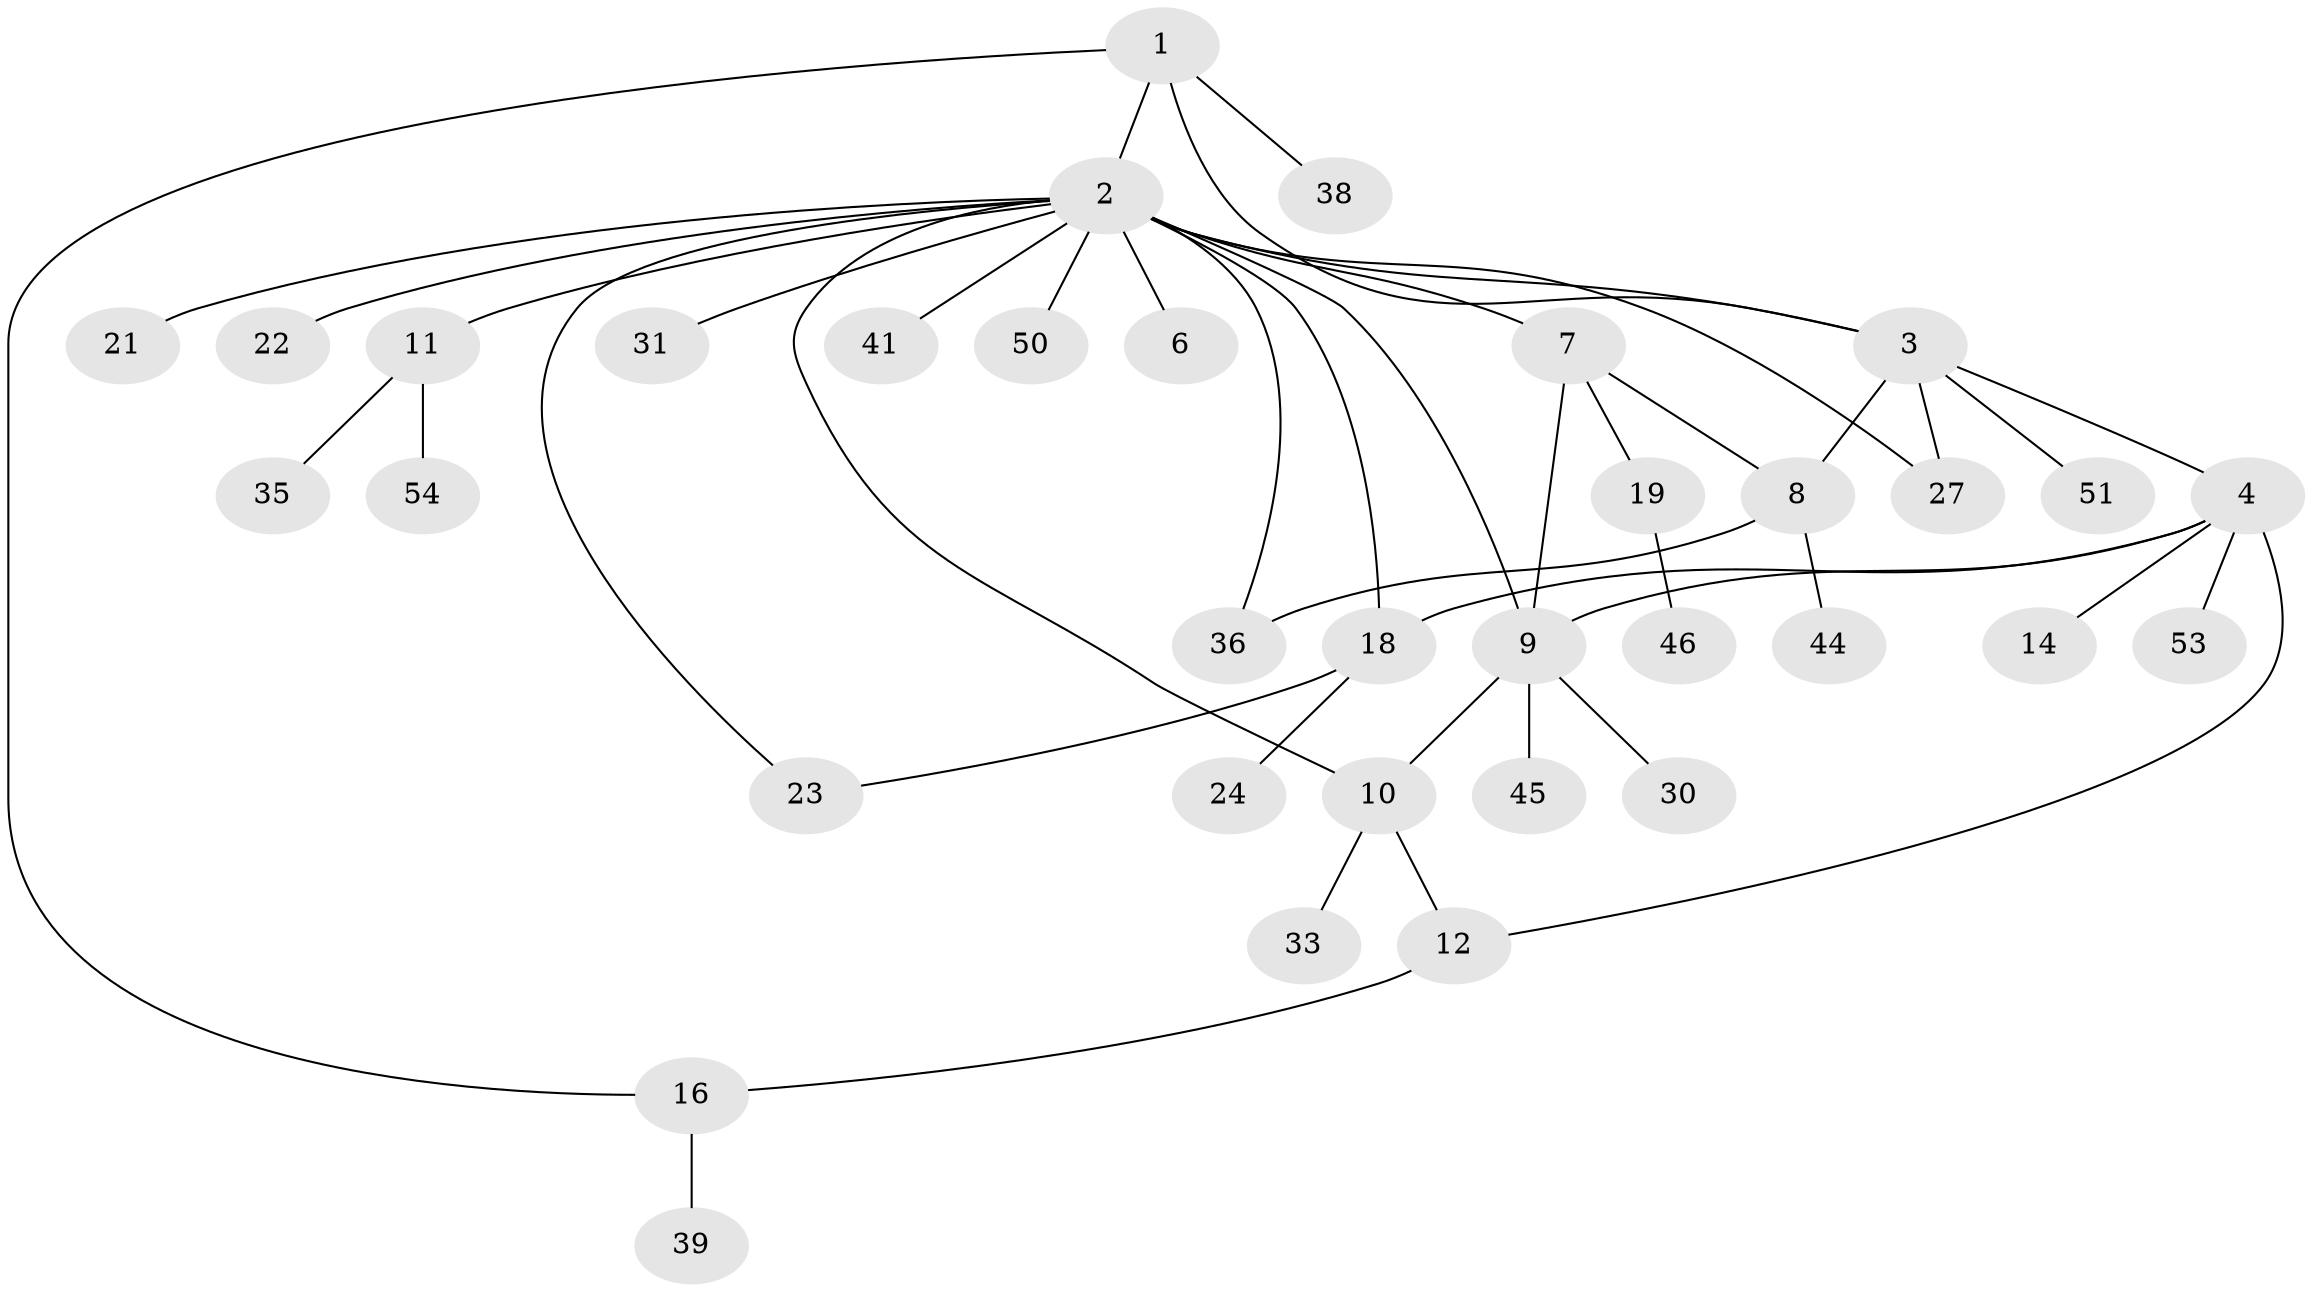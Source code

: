 // original degree distribution, {4: 0.07407407407407407, 8: 0.018518518518518517, 5: 0.037037037037037035, 6: 0.037037037037037035, 13: 0.018518518518518517, 2: 0.35185185185185186, 3: 0.1111111111111111, 1: 0.35185185185185186}
// Generated by graph-tools (version 1.1) at 2025/11/02/27/25 16:11:29]
// undirected, 35 vertices, 45 edges
graph export_dot {
graph [start="1"]
  node [color=gray90,style=filled];
  1 [super="+20"];
  2 [super="+5"];
  3 [super="+49"];
  4 [super="+13"];
  6 [super="+29"];
  7 [super="+15"];
  8 [super="+32"];
  9 [super="+34"];
  10;
  11 [super="+28"];
  12 [super="+26"];
  14 [super="+17"];
  16 [super="+25"];
  18 [super="+47"];
  19 [super="+37"];
  21;
  22;
  23;
  24 [super="+40"];
  27;
  30 [super="+48"];
  31;
  33;
  35;
  36 [super="+43"];
  38 [super="+42"];
  39;
  41;
  44;
  45 [super="+52"];
  46;
  50;
  51;
  53;
  54;
  1 -- 2;
  1 -- 3;
  1 -- 38;
  1 -- 16;
  2 -- 7 [weight=2];
  2 -- 10;
  2 -- 21;
  2 -- 23;
  2 -- 41 [weight=2];
  2 -- 50;
  2 -- 3;
  2 -- 36 [weight=2];
  2 -- 6;
  2 -- 9;
  2 -- 11;
  2 -- 18;
  2 -- 22;
  2 -- 27;
  2 -- 31;
  3 -- 4;
  3 -- 8;
  3 -- 27;
  3 -- 51;
  4 -- 9;
  4 -- 14;
  4 -- 53;
  4 -- 18;
  4 -- 12;
  7 -- 8;
  7 -- 9;
  7 -- 19;
  8 -- 36;
  8 -- 44;
  9 -- 10;
  9 -- 30;
  9 -- 45;
  10 -- 12;
  10 -- 33;
  11 -- 35;
  11 -- 54;
  12 -- 16;
  16 -- 39;
  18 -- 24;
  18 -- 23;
  19 -- 46;
}
